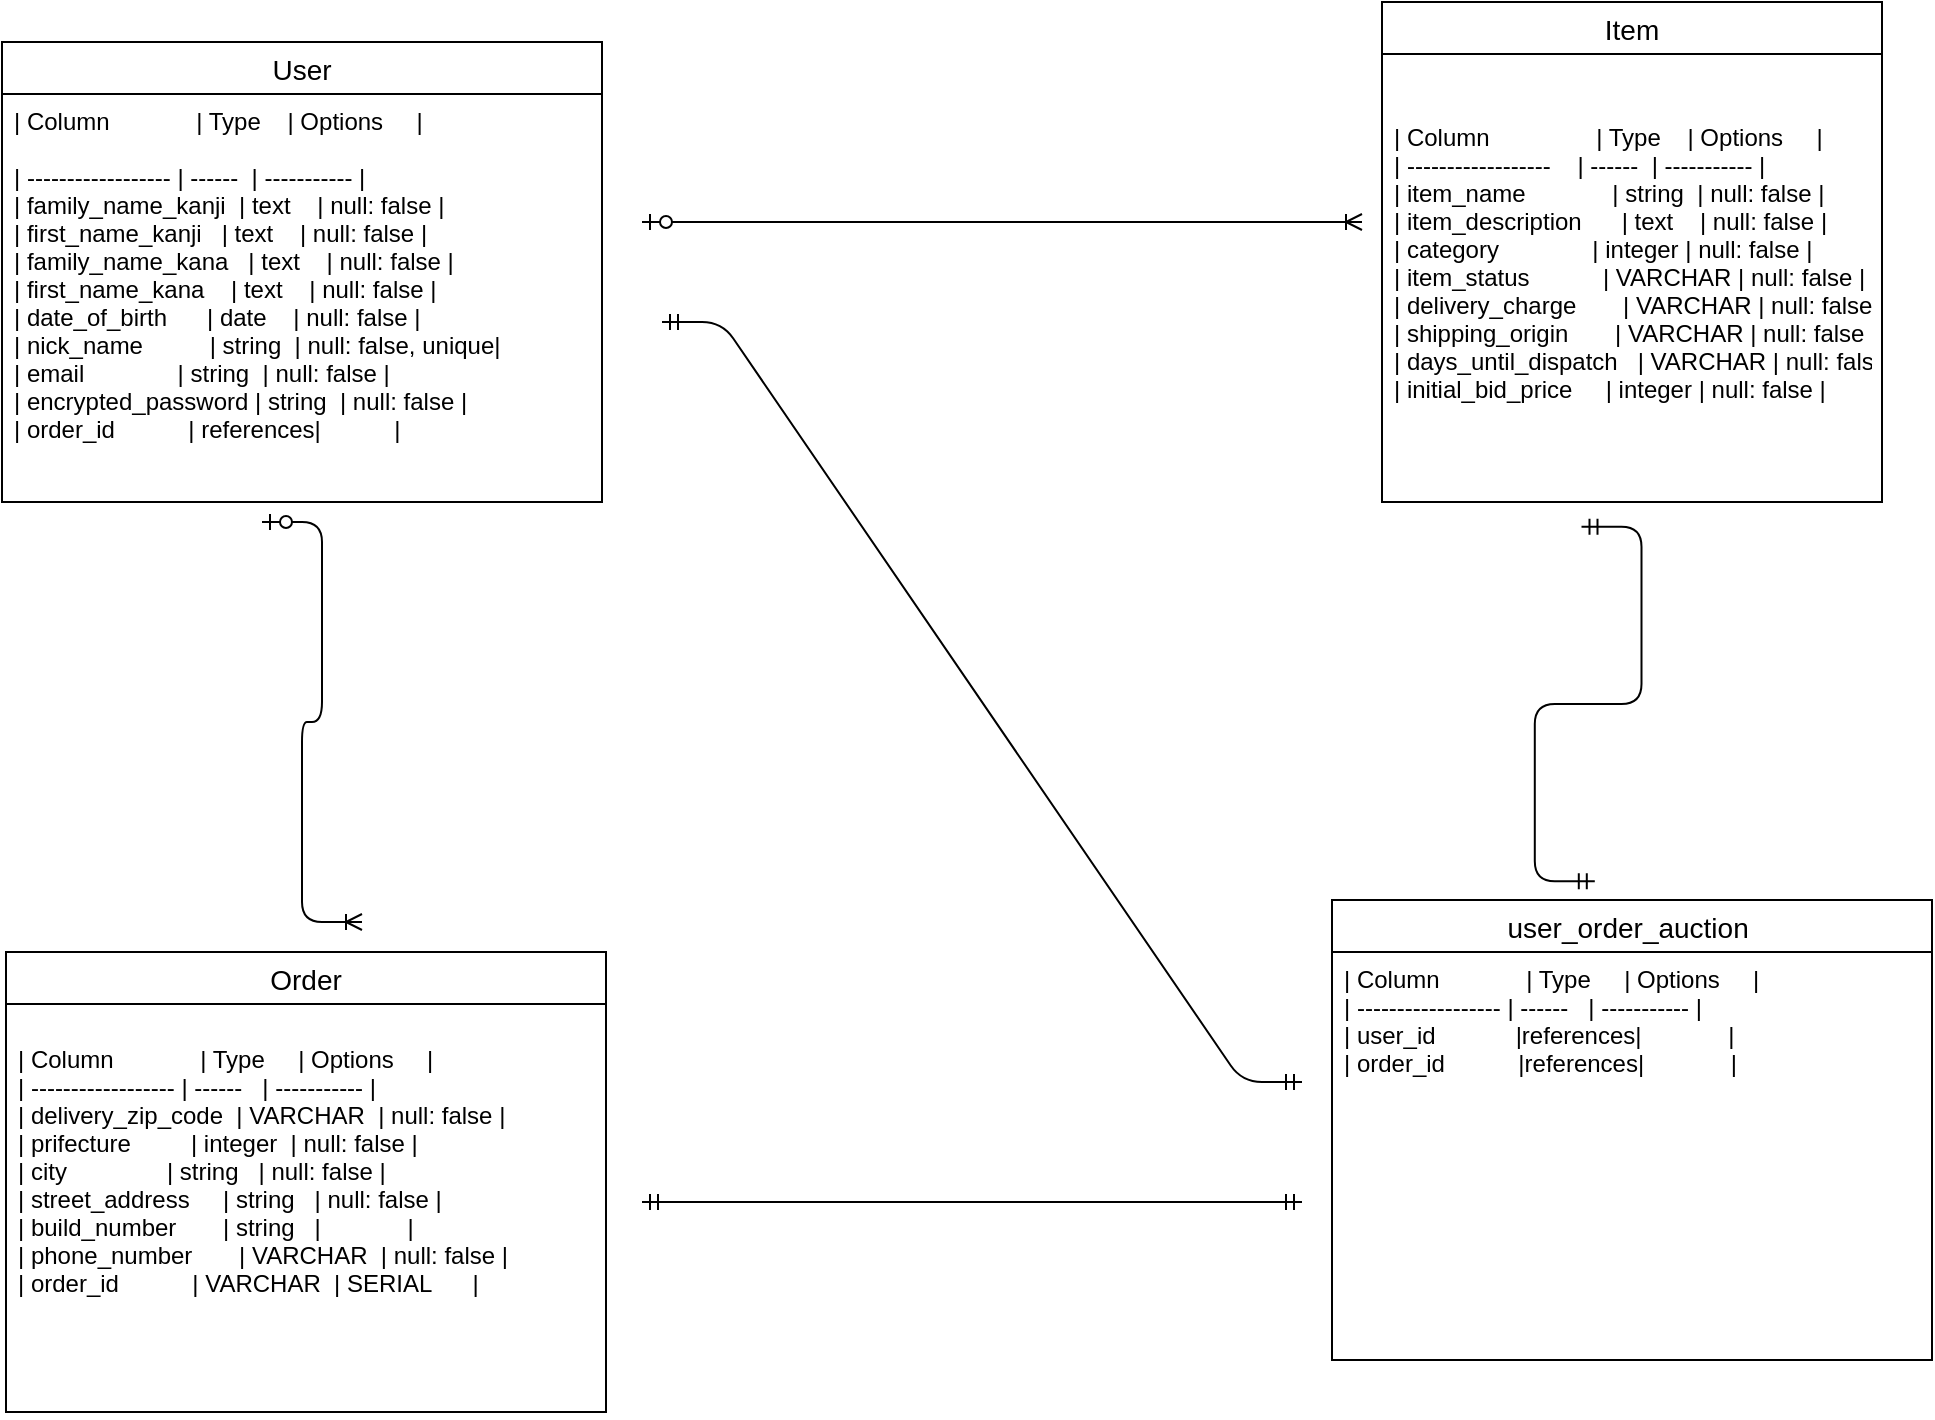 <mxfile>
    <diagram id="fHEHaSDQHhRCbfdkMUWj" name="ページ1">
        <mxGraphModel dx="1341" dy="719" grid="1" gridSize="10" guides="1" tooltips="1" connect="1" arrows="1" fold="1" page="1" pageScale="1" pageWidth="827" pageHeight="1169" math="0" shadow="0">
            <root>
                <mxCell id="0"/>
                <mxCell id="1" parent="0"/>
                <mxCell id="2" value="User" style="swimlane;fontStyle=0;childLayout=stackLayout;horizontal=1;startSize=26;horizontalStack=0;resizeParent=1;resizeParentMax=0;resizeLast=0;collapsible=1;marginBottom=0;align=center;fontSize=14;" parent="1" vertex="1">
                    <mxGeometry x="50" y="130" width="300" height="230" as="geometry"/>
                </mxCell>
                <mxCell id="3" value="| Column             | Type    | Options     |&#10;&#10;| ------------------ | ------  | ----------- |&#10;| family_name_kanji  | text    | null: false |&#10;| first_name_kanji   | text    | null: false |&#10;| family_name_kana   | text    | null: false |&#10;| first_name_kana    | text    | null: false |&#10;| date_of_birth      | date    | null: false |&#10;| nick_name          | string  | null: false, unique|&#10;| email              | string  | null: false |&#10;| encrypted_password | string  | null: false |&#10;| order_id           | references|           |" style="text;strokeColor=none;fillColor=none;spacingLeft=4;spacingRight=4;overflow=hidden;rotatable=0;points=[[0,0.5],[1,0.5]];portConstraint=eastwest;fontSize=12;" parent="2" vertex="1">
                    <mxGeometry y="26" width="300" height="204" as="geometry"/>
                </mxCell>
                <mxCell id="18" value="" style="edgeStyle=entityRelationEdgeStyle;fontSize=12;html=1;endArrow=ERoneToMany;startArrow=ERzeroToOne;" parent="2" edge="1">
                    <mxGeometry width="100" height="100" relative="1" as="geometry">
                        <mxPoint x="130" y="240" as="sourcePoint"/>
                        <mxPoint x="180" y="440" as="targetPoint"/>
                    </mxGeometry>
                </mxCell>
                <mxCell id="6" value="Item" style="swimlane;fontStyle=0;childLayout=stackLayout;horizontal=1;startSize=26;horizontalStack=0;resizeParent=1;resizeParentMax=0;resizeLast=0;collapsible=1;marginBottom=0;align=center;fontSize=14;" parent="1" vertex="1">
                    <mxGeometry x="740" y="110" width="250" height="250" as="geometry"/>
                </mxCell>
                <mxCell id="7" value="&#10;&#10;| Column                | Type    | Options     |&#10;| ------------------    | ------  | ----------- |&#10;| item_name             | string  | null: false |&#10;| item_description      | text    | null: false |&#10;| category              | integer | null: false |&#10;| item_status           | VARCHAR | null: false |&#10;| delivery_charge       | VARCHAR | null: false |&#10;| shipping_origin       | VARCHAR | null: false |&#10;| days_until_dispatch   | VARCHAR | null: false |&#10;| initial_bid_price     | integer | null: false |" style="text;strokeColor=none;fillColor=none;spacingLeft=4;spacingRight=4;overflow=hidden;rotatable=0;points=[[0,0.5],[1,0.5]];portConstraint=eastwest;fontSize=12;" parent="6" vertex="1">
                    <mxGeometry y="26" width="250" height="224" as="geometry"/>
                </mxCell>
                <mxCell id="13" value="" style="edgeStyle=entityRelationEdgeStyle;fontSize=12;html=1;endArrow=ERoneToMany;startArrow=ERzeroToOne;entryX=-0.04;entryY=0.375;entryDx=0;entryDy=0;entryPerimeter=0;" parent="1" target="7" edge="1">
                    <mxGeometry width="100" height="100" relative="1" as="geometry">
                        <mxPoint x="370" y="220" as="sourcePoint"/>
                        <mxPoint x="520.3" y="218.73" as="targetPoint"/>
                    </mxGeometry>
                </mxCell>
                <mxCell id="14" value="Order" style="swimlane;fontStyle=0;childLayout=stackLayout;horizontal=1;startSize=26;horizontalStack=0;resizeParent=1;resizeParentMax=0;resizeLast=0;collapsible=1;marginBottom=0;align=center;fontSize=14;" parent="1" vertex="1">
                    <mxGeometry x="52" y="585" width="300" height="230" as="geometry"/>
                </mxCell>
                <mxCell id="16" value="&#10;| Column             | Type     | Options     |&#10;| ------------------ | ------   | ----------- |&#10;| delivery_zip_code  | VARCHAR  | null: false |&#10;| prifecture         | integer  | null: false |&#10;| city               | string   | null: false |&#10;| street_address     | string   | null: false |&#10;| build_number       | string   |             |&#10;| phone_number       | VARCHAR  | null: false |&#10;| order_id           | VARCHAR  | SERIAL      |" style="text;strokeColor=none;fillColor=none;spacingLeft=4;spacingRight=4;overflow=hidden;rotatable=0;points=[[0,0.5],[1,0.5]];portConstraint=eastwest;fontSize=12;" parent="14" vertex="1">
                    <mxGeometry y="26" width="300" height="204" as="geometry"/>
                </mxCell>
                <mxCell id="56" value="user_order_auction " style="swimlane;fontStyle=0;childLayout=stackLayout;horizontal=1;startSize=26;horizontalStack=0;resizeParent=1;resizeParentMax=0;resizeLast=0;collapsible=1;marginBottom=0;align=center;fontSize=14;" vertex="1" parent="1">
                    <mxGeometry x="715" y="559" width="300" height="230" as="geometry"/>
                </mxCell>
                <mxCell id="57" value="| Column             | Type     | Options     |&#10;| ------------------ | ------   | ----------- |&#10;| user_id            |references|             |&#10;| order_id           |references|             |" style="text;strokeColor=none;fillColor=none;spacingLeft=4;spacingRight=4;overflow=hidden;rotatable=0;points=[[0,0.5],[1,0.5]];portConstraint=eastwest;fontSize=12;" vertex="1" parent="56">
                    <mxGeometry y="26" width="300" height="204" as="geometry"/>
                </mxCell>
                <mxCell id="59" value="" style="edgeStyle=entityRelationEdgeStyle;fontSize=12;html=1;endArrow=ERmandOne;startArrow=ERmandOne;" edge="1" parent="1">
                    <mxGeometry width="100" height="100" relative="1" as="geometry">
                        <mxPoint x="380" y="270" as="sourcePoint"/>
                        <mxPoint x="700" y="650" as="targetPoint"/>
                    </mxGeometry>
                </mxCell>
                <mxCell id="60" value="" style="edgeStyle=entityRelationEdgeStyle;fontSize=12;html=1;endArrow=ERmandOne;startArrow=ERmandOne;" edge="1" parent="1">
                    <mxGeometry width="100" height="100" relative="1" as="geometry">
                        <mxPoint x="370" y="710" as="sourcePoint"/>
                        <mxPoint x="700" y="710" as="targetPoint"/>
                    </mxGeometry>
                </mxCell>
                <mxCell id="61" value="" style="edgeStyle=entityRelationEdgeStyle;fontSize=12;html=1;endArrow=ERmandOne;startArrow=ERmandOne;exitX=0.399;exitY=1.055;exitDx=0;exitDy=0;exitPerimeter=0;entryX=0.438;entryY=-0.041;entryDx=0;entryDy=0;entryPerimeter=0;" edge="1" parent="1" source="7" target="56">
                    <mxGeometry width="100" height="100" relative="1" as="geometry">
                        <mxPoint x="400.0" y="290" as="sourcePoint"/>
                        <mxPoint x="720.0" y="670" as="targetPoint"/>
                    </mxGeometry>
                </mxCell>
            </root>
        </mxGraphModel>
    </diagram>
</mxfile>
